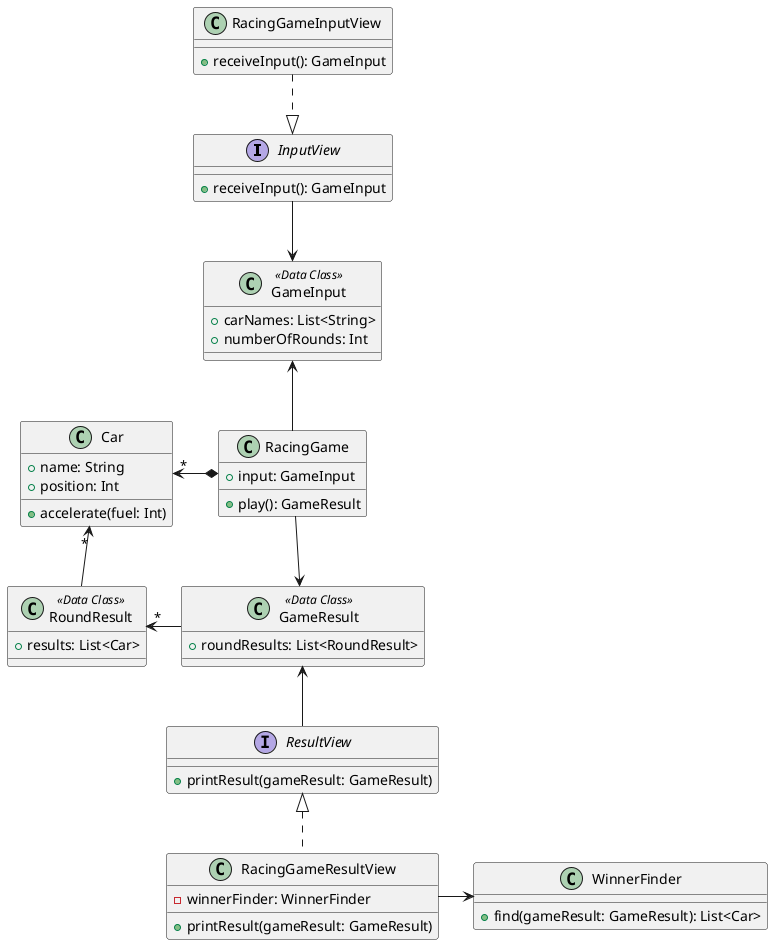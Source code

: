 @startuml

interface InputView {
+ receiveInput(): GameInput
}

class RacingGameInputView {
+ receiveInput(): GameInput
}

class GameInput <<Data Class>> {
+ carNames: List<String>
+ numberOfRounds: Int
}

interface ResultView {
+ printResult(gameResult: GameResult)
}

class GameResult <<Data Class>> {
+ roundResults: List<RoundResult>
}

class RoundResult <<Data Class>> {
+ results: List<Car>
}

class RacingGameResultView implements ResultView {
- winnerFinder: WinnerFinder
+ printResult(gameResult: GameResult)
}

class WinnerFinder {
+ find(gameResult: GameResult): List<Car>
}

class Car {
+ name: String
+ position: Int
+ accelerate(fuel: Int)
}

class RacingGame {
+ input: GameInput
+ play(): GameResult
}

RacingGame *-left-> "*" Car

RacingGame -up-> GameInput
InputView -down-> GameInput
RacingGameInputView ..|> InputView

RacingGame -down-> GameResult
GameResult -left-> "*" RoundResult
RoundResult -left-> "*" Car
ResultView -up-> GameResult

RacingGameResultView -> WinnerFinder
@enduml